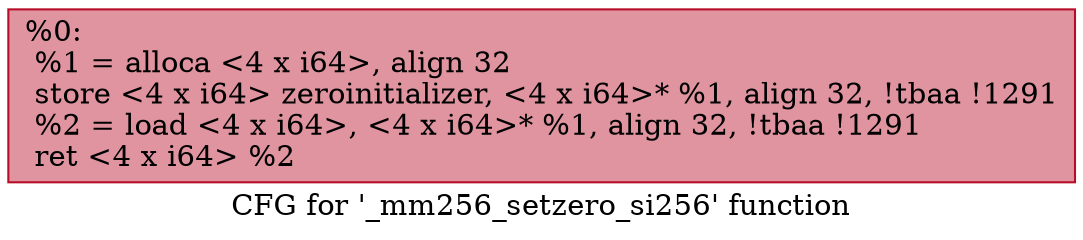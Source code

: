 digraph "CFG for '_mm256_setzero_si256' function" {
	label="CFG for '_mm256_setzero_si256' function";

	Node0x20647d0 [shape=record,color="#b70d28ff", style=filled, fillcolor="#b70d2870",label="{%0:\l  %1 = alloca \<4 x i64\>, align 32\l  store \<4 x i64\> zeroinitializer, \<4 x i64\>* %1, align 32, !tbaa !1291\l  %2 = load \<4 x i64\>, \<4 x i64\>* %1, align 32, !tbaa !1291\l  ret \<4 x i64\> %2\l}"];
}
